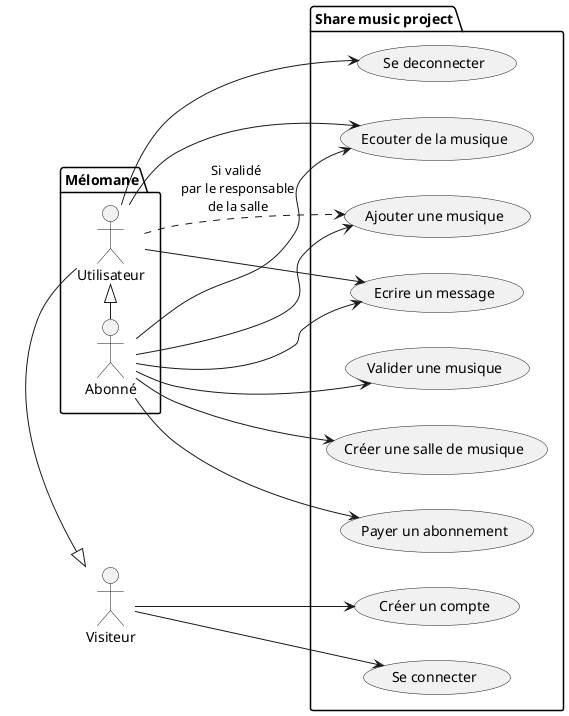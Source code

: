 @startuml utilisation-share-music-project
left to right direction

actor Visiteur as v
package "Mélomane" {
    actor Utilisateur as u
    actor Abonné as a
}

package "Share music project" {
    usecase "Créer un compte" as cuc
    usecase "Se connecter" as sc
    usecase "Se deconnecter" as sd
    usecase "Ajouter une musique" as aum
    usecase "Payer un abonnement" as pua
    usecase "Valider une musique" as vum
    usecase "Créer une salle de musique" as cusdm
    usecase "Ecrire un message" as eum
    usecase "Ecouter de la musique" as edlm
}

u -|> v
a -|> u

v --> cuc
v --> sc
u --> sd
u ..> aum : Si validé\n par le responsable\n de la salle
u --> eum
u --> edlm
a --> edlm
a --> eum
a --> aum
a --> pua
a --> vum
a --> cusdm

@enduml